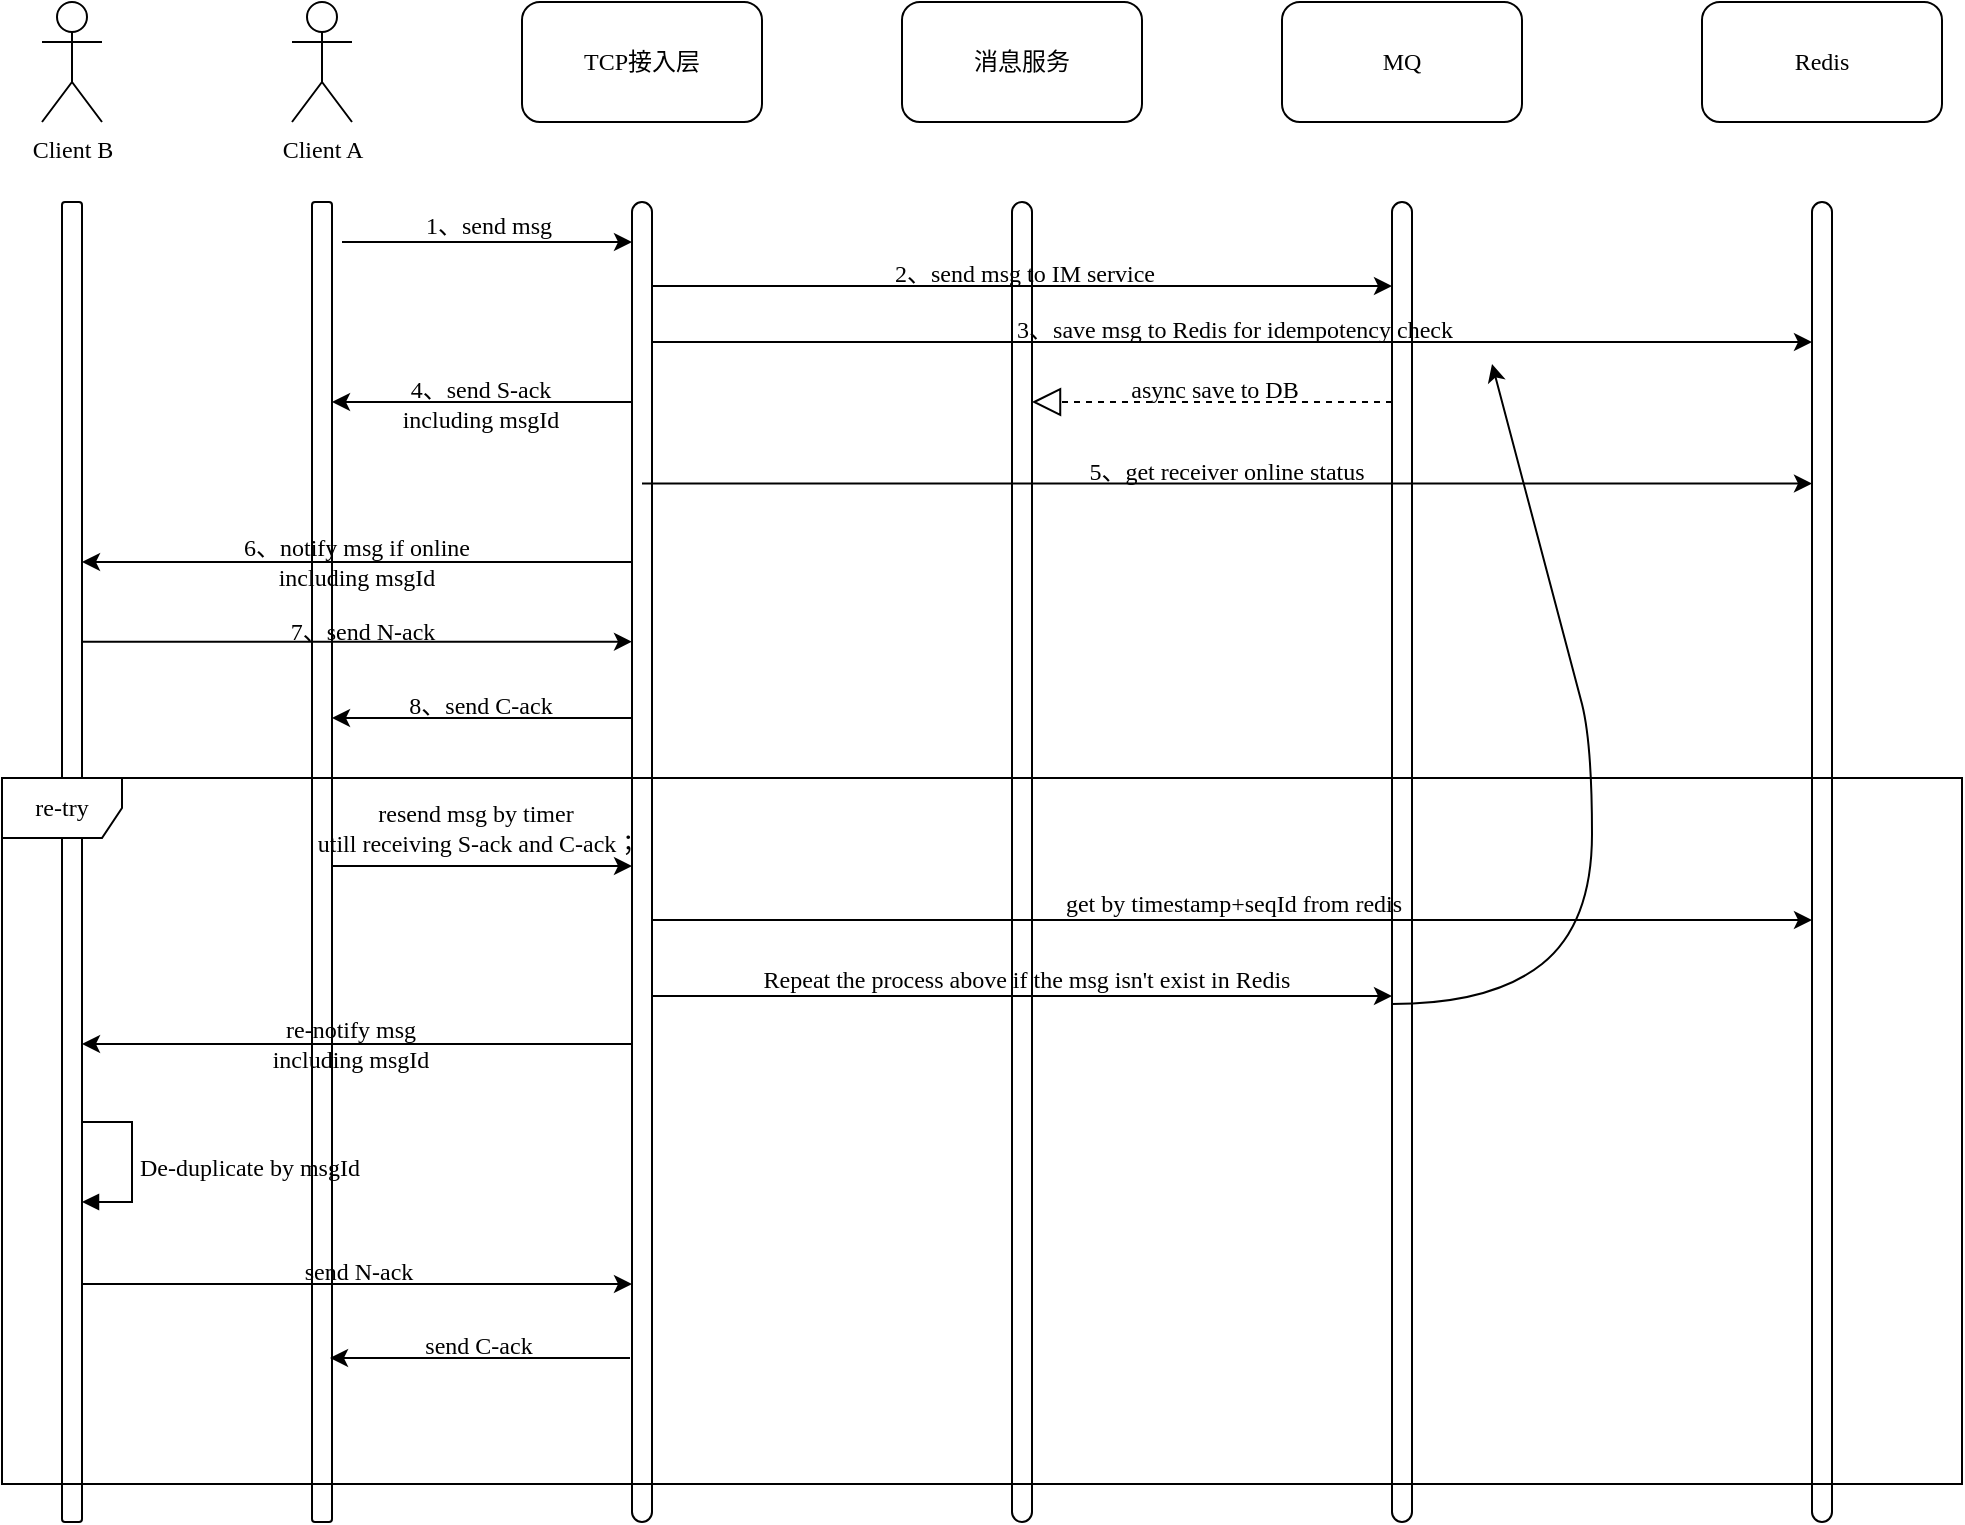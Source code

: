 <mxfile version="24.3.1" type="github">
  <diagram name="第 1 页" id="MMVHYHD8lsjUoRyRfYHy">
    <mxGraphModel dx="1304" dy="824" grid="1" gridSize="10" guides="1" tooltips="1" connect="1" arrows="1" fold="1" page="1" pageScale="1" pageWidth="827" pageHeight="1169" math="0" shadow="0">
      <root>
        <mxCell id="0" />
        <mxCell id="1" parent="0" />
        <mxCell id="_HEvkORgQp9u4jPjwCpS-1" value="" style="group" vertex="1" connectable="0" parent="1">
          <mxGeometry x="308" y="39" width="30" height="760" as="geometry" />
        </mxCell>
        <mxCell id="_HEvkORgQp9u4jPjwCpS-2" value="Client A&lt;div&gt;&lt;br&gt;&lt;/div&gt;" style="shape=umlActor;verticalLabelPosition=bottom;verticalAlign=top;html=1;rounded=1;shadow=0;comic=0;strokeColor=default;strokeWidth=1;align=center;fontFamily=Verdana;fontSize=12;fontColor=default;labelBackgroundColor=none;fillColor=default;" vertex="1" parent="_HEvkORgQp9u4jPjwCpS-1">
          <mxGeometry width="30" height="60" as="geometry" />
        </mxCell>
        <mxCell id="_HEvkORgQp9u4jPjwCpS-3" value="" style="html=1;points=[[0,0,0,0,5],[0,1,0,0,-5],[1,0,0,0,5],[1,1,0,0,-5]];perimeter=orthogonalPerimeter;outlineConnect=0;targetShapes=umlLifeline;portConstraint=eastwest;newEdgeStyle={&quot;curved&quot;:0,&quot;rounded&quot;:0};rounded=1;shadow=0;comic=0;strokeColor=default;strokeWidth=1;align=center;verticalAlign=middle;fontFamily=Verdana;fontSize=12;fontColor=default;labelBackgroundColor=none;fillColor=default;" vertex="1" parent="_HEvkORgQp9u4jPjwCpS-1">
          <mxGeometry x="10" y="100" width="10" height="660" as="geometry" />
        </mxCell>
        <mxCell id="_HEvkORgQp9u4jPjwCpS-4" value="" style="group" vertex="1" connectable="0" parent="1">
          <mxGeometry x="183" y="39" width="30" height="760" as="geometry" />
        </mxCell>
        <mxCell id="_HEvkORgQp9u4jPjwCpS-5" value="&lt;div&gt;Client B&lt;/div&gt;" style="shape=umlActor;verticalLabelPosition=bottom;verticalAlign=top;html=1;rounded=1;shadow=0;comic=0;strokeColor=default;strokeWidth=1;align=center;fontFamily=Verdana;fontSize=12;fontColor=default;labelBackgroundColor=none;fillColor=default;" vertex="1" parent="_HEvkORgQp9u4jPjwCpS-4">
          <mxGeometry width="30" height="60" as="geometry" />
        </mxCell>
        <mxCell id="_HEvkORgQp9u4jPjwCpS-6" value="" style="html=1;points=[[0,0,0,0,5],[0,1,0,0,-5],[1,0,0,0,5],[1,1,0,0,-5]];perimeter=orthogonalPerimeter;outlineConnect=0;targetShapes=umlLifeline;portConstraint=eastwest;newEdgeStyle={&quot;curved&quot;:0,&quot;rounded&quot;:0};rounded=1;shadow=0;comic=0;strokeColor=default;strokeWidth=1;align=center;verticalAlign=middle;fontFamily=Verdana;fontSize=12;fontColor=default;labelBackgroundColor=none;fillColor=default;" vertex="1" parent="_HEvkORgQp9u4jPjwCpS-4">
          <mxGeometry x="10" y="100" width="10" height="660" as="geometry" />
        </mxCell>
        <mxCell id="_HEvkORgQp9u4jPjwCpS-7" value="&lt;div&gt;&lt;br&gt;&lt;/div&gt;De-duplicate by msgId" style="html=1;align=left;spacingLeft=2;endArrow=block;rounded=0;edgeStyle=orthogonalEdgeStyle;curved=0;rounded=0;fontFamily=Verdana;fontSize=12;fontColor=default;labelBackgroundColor=none;" edge="1" parent="_HEvkORgQp9u4jPjwCpS-4">
          <mxGeometry relative="1" as="geometry">
            <mxPoint x="20" y="570" as="sourcePoint" />
            <Array as="points">
              <mxPoint x="20" y="560" />
              <mxPoint x="45" y="560" />
              <mxPoint x="45" y="600" />
            </Array>
            <mxPoint x="20" y="600" as="targetPoint" />
          </mxGeometry>
        </mxCell>
        <mxCell id="_HEvkORgQp9u4jPjwCpS-8" value="" style="endArrow=classic;html=1;rounded=0;fontFamily=Verdana;fontSize=12;fontColor=default;labelBackgroundColor=none;" edge="1" parent="1">
          <mxGeometry width="50" height="50" relative="1" as="geometry">
            <mxPoint x="333" y="159" as="sourcePoint" />
            <mxPoint x="478" y="159" as="targetPoint" />
          </mxGeometry>
        </mxCell>
        <mxCell id="_HEvkORgQp9u4jPjwCpS-9" value="1、send msg&lt;div&gt;&lt;br&gt;&lt;/div&gt;" style="edgeLabel;html=1;align=center;verticalAlign=middle;resizable=0;points=[];rounded=1;shadow=0;comic=0;strokeColor=default;strokeWidth=1;fontFamily=Verdana;fontSize=12;fontColor=default;labelBackgroundColor=none;fillColor=default;" vertex="1" connectable="0" parent="_HEvkORgQp9u4jPjwCpS-8">
          <mxGeometry x="0.007" y="1" relative="1" as="geometry">
            <mxPoint as="offset" />
          </mxGeometry>
        </mxCell>
        <mxCell id="_HEvkORgQp9u4jPjwCpS-10" value="" style="group" vertex="1" connectable="0" parent="1">
          <mxGeometry x="423" y="39" width="120" height="760" as="geometry" />
        </mxCell>
        <mxCell id="_HEvkORgQp9u4jPjwCpS-11" value="TCP接入层" style="rounded=1;whiteSpace=wrap;html=1;shadow=0;comic=0;strokeColor=default;strokeWidth=1;align=center;verticalAlign=middle;fontFamily=Verdana;fontSize=12;fontColor=default;labelBackgroundColor=none;fillColor=default;" vertex="1" parent="_HEvkORgQp9u4jPjwCpS-10">
          <mxGeometry width="120" height="60" as="geometry" />
        </mxCell>
        <mxCell id="_HEvkORgQp9u4jPjwCpS-12" value="" style="html=1;points=[[0,0,0,0,5],[0,1,0,0,-5],[1,0,0,0,5],[1,1,0,0,-5]];perimeter=orthogonalPerimeter;outlineConnect=0;targetShapes=umlLifeline;portConstraint=eastwest;newEdgeStyle={&quot;curved&quot;:0,&quot;rounded&quot;:0};rounded=1;shadow=0;comic=0;strokeColor=default;strokeWidth=1;align=center;verticalAlign=middle;fontFamily=Verdana;fontSize=12;fontColor=default;labelBackgroundColor=none;fillColor=default;arcSize=50;" vertex="1" parent="_HEvkORgQp9u4jPjwCpS-10">
          <mxGeometry x="55" y="100" width="10" height="660" as="geometry" />
        </mxCell>
        <mxCell id="_HEvkORgQp9u4jPjwCpS-13" value="" style="group" vertex="1" connectable="0" parent="1">
          <mxGeometry x="613" y="39" width="120" height="760" as="geometry" />
        </mxCell>
        <mxCell id="_HEvkORgQp9u4jPjwCpS-14" value="消息服务" style="rounded=1;whiteSpace=wrap;html=1;shadow=0;comic=0;strokeColor=default;strokeWidth=1;align=center;verticalAlign=middle;fontFamily=Verdana;fontSize=12;fontColor=default;labelBackgroundColor=none;fillColor=default;" vertex="1" parent="_HEvkORgQp9u4jPjwCpS-13">
          <mxGeometry width="120" height="60" as="geometry" />
        </mxCell>
        <mxCell id="_HEvkORgQp9u4jPjwCpS-15" value="" style="html=1;points=[[0,0,0,0,5],[0,1,0,0,-5],[1,0,0,0,5],[1,1,0,0,-5]];perimeter=orthogonalPerimeter;outlineConnect=0;targetShapes=umlLifeline;portConstraint=eastwest;newEdgeStyle={&quot;curved&quot;:0,&quot;rounded&quot;:0};rounded=1;shadow=0;comic=0;strokeColor=default;strokeWidth=1;align=center;verticalAlign=middle;fontFamily=Verdana;fontSize=12;fontColor=default;labelBackgroundColor=none;fillColor=default;arcSize=50;" vertex="1" parent="_HEvkORgQp9u4jPjwCpS-13">
          <mxGeometry x="55" y="100" width="10" height="660" as="geometry" />
        </mxCell>
        <mxCell id="_HEvkORgQp9u4jPjwCpS-16" value="" style="group" vertex="1" connectable="0" parent="1">
          <mxGeometry x="803" y="39" width="120" height="760" as="geometry" />
        </mxCell>
        <mxCell id="_HEvkORgQp9u4jPjwCpS-17" value="MQ" style="rounded=1;whiteSpace=wrap;html=1;shadow=0;comic=0;strokeColor=default;strokeWidth=1;align=center;verticalAlign=middle;fontFamily=Verdana;fontSize=12;fontColor=default;labelBackgroundColor=none;fillColor=default;" vertex="1" parent="_HEvkORgQp9u4jPjwCpS-16">
          <mxGeometry width="120" height="60" as="geometry" />
        </mxCell>
        <mxCell id="_HEvkORgQp9u4jPjwCpS-18" value="" style="html=1;points=[[0,0,0,0,5],[0,1,0,0,-5],[1,0,0,0,5],[1,1,0,0,-5]];perimeter=orthogonalPerimeter;outlineConnect=0;targetShapes=umlLifeline;portConstraint=eastwest;newEdgeStyle={&quot;curved&quot;:0,&quot;rounded&quot;:0};rounded=1;shadow=0;comic=0;strokeColor=default;strokeWidth=1;align=center;verticalAlign=middle;fontFamily=Verdana;fontSize=12;fontColor=default;labelBackgroundColor=none;fillColor=default;arcSize=50;" vertex="1" parent="_HEvkORgQp9u4jPjwCpS-16">
          <mxGeometry x="55" y="100" width="10" height="660" as="geometry" />
        </mxCell>
        <mxCell id="_HEvkORgQp9u4jPjwCpS-19" value="" style="endArrow=classic;html=1;rounded=0;fontFamily=Verdana;fontSize=12;fontColor=default;labelBackgroundColor=none;" edge="1" parent="1">
          <mxGeometry width="50" height="50" relative="1" as="geometry">
            <mxPoint x="488" y="181" as="sourcePoint" />
            <mxPoint x="858" y="181" as="targetPoint" />
          </mxGeometry>
        </mxCell>
        <mxCell id="_HEvkORgQp9u4jPjwCpS-20" value="2、send msg to IM service&lt;div&gt;&lt;br&gt;&lt;/div&gt;" style="edgeLabel;html=1;align=center;verticalAlign=middle;resizable=0;points=[];rounded=1;shadow=0;comic=0;strokeColor=default;strokeWidth=1;fontFamily=Verdana;fontSize=12;fontColor=default;labelBackgroundColor=none;fillColor=default;" vertex="1" connectable="0" parent="_HEvkORgQp9u4jPjwCpS-19">
          <mxGeometry x="0.005" y="-1" relative="1" as="geometry">
            <mxPoint as="offset" />
          </mxGeometry>
        </mxCell>
        <mxCell id="_HEvkORgQp9u4jPjwCpS-21" value="" style="endArrow=block;dashed=1;endFill=0;endSize=12;html=1;rounded=0;fontFamily=Verdana;fontSize=12;fontColor=default;labelBackgroundColor=none;" edge="1" parent="1">
          <mxGeometry width="160" relative="1" as="geometry">
            <mxPoint x="858" y="239" as="sourcePoint" />
            <mxPoint x="678" y="239" as="targetPoint" />
          </mxGeometry>
        </mxCell>
        <mxCell id="_HEvkORgQp9u4jPjwCpS-22" value="async save to DB&lt;div&gt;&lt;br&gt;&lt;/div&gt;" style="edgeLabel;html=1;align=center;verticalAlign=middle;resizable=0;points=[];rounded=1;shadow=0;comic=0;strokeColor=default;strokeWidth=1;fontFamily=Verdana;fontSize=12;fontColor=default;labelBackgroundColor=none;fillColor=default;" vertex="1" connectable="0" parent="_HEvkORgQp9u4jPjwCpS-21">
          <mxGeometry x="-0.011" y="3" relative="1" as="geometry">
            <mxPoint y="-2" as="offset" />
          </mxGeometry>
        </mxCell>
        <mxCell id="_HEvkORgQp9u4jPjwCpS-23" value="" style="endArrow=classic;html=1;rounded=0;fontFamily=Verdana;fontSize=12;fontColor=default;labelBackgroundColor=none;" edge="1" parent="1">
          <mxGeometry width="50" height="50" relative="1" as="geometry">
            <mxPoint x="478" y="239" as="sourcePoint" />
            <mxPoint x="328" y="239" as="targetPoint" />
          </mxGeometry>
        </mxCell>
        <mxCell id="_HEvkORgQp9u4jPjwCpS-24" value="4、send S-ack&lt;div&gt;including msgId&lt;/div&gt;" style="edgeLabel;html=1;align=center;verticalAlign=middle;resizable=0;points=[];rounded=1;shadow=0;comic=0;strokeColor=default;strokeWidth=1;fontFamily=Verdana;fontSize=12;fontColor=default;labelBackgroundColor=none;fillColor=default;" vertex="1" connectable="0" parent="_HEvkORgQp9u4jPjwCpS-23">
          <mxGeometry x="0.013" y="1" relative="1" as="geometry">
            <mxPoint as="offset" />
          </mxGeometry>
        </mxCell>
        <mxCell id="_HEvkORgQp9u4jPjwCpS-25" value="" style="group" vertex="1" connectable="0" parent="1">
          <mxGeometry x="1013" y="39" width="120" height="760" as="geometry" />
        </mxCell>
        <mxCell id="_HEvkORgQp9u4jPjwCpS-26" value="Redis" style="rounded=1;whiteSpace=wrap;html=1;shadow=0;comic=0;strokeColor=default;strokeWidth=1;align=center;verticalAlign=middle;fontFamily=Verdana;fontSize=12;fontColor=default;labelBackgroundColor=none;fillColor=default;" vertex="1" parent="_HEvkORgQp9u4jPjwCpS-25">
          <mxGeometry width="120" height="60" as="geometry" />
        </mxCell>
        <mxCell id="_HEvkORgQp9u4jPjwCpS-27" value="" style="html=1;points=[[0,0,0,0,5],[0,1,0,0,-5],[1,0,0,0,5],[1,1,0,0,-5]];perimeter=orthogonalPerimeter;outlineConnect=0;targetShapes=umlLifeline;portConstraint=eastwest;newEdgeStyle={&quot;curved&quot;:0,&quot;rounded&quot;:0};rounded=1;shadow=0;comic=0;strokeColor=default;strokeWidth=1;align=center;verticalAlign=middle;fontFamily=Verdana;fontSize=12;fontColor=default;labelBackgroundColor=none;fillColor=default;arcSize=50;" vertex="1" parent="_HEvkORgQp9u4jPjwCpS-25">
          <mxGeometry x="55" y="100" width="10" height="660" as="geometry" />
        </mxCell>
        <mxCell id="_HEvkORgQp9u4jPjwCpS-28" value="" style="endArrow=classic;html=1;rounded=0;fontFamily=Verdana;fontSize=12;fontColor=default;labelBackgroundColor=none;exitX=0.5;exitY=0.321;exitDx=0;exitDy=0;exitPerimeter=0;" edge="1" parent="1">
          <mxGeometry width="50" height="50" relative="1" as="geometry">
            <mxPoint x="483" y="279.76" as="sourcePoint" />
            <mxPoint x="1068" y="279.76" as="targetPoint" />
          </mxGeometry>
        </mxCell>
        <mxCell id="_HEvkORgQp9u4jPjwCpS-29" value="5、get receiver online status&lt;div&gt;&lt;br&gt;&lt;/div&gt;" style="edgeLabel;html=1;align=center;verticalAlign=middle;resizable=0;points=[];rounded=1;shadow=0;comic=0;strokeColor=default;strokeWidth=1;fontFamily=Verdana;fontSize=12;fontColor=default;labelBackgroundColor=none;fillColor=default;" vertex="1" connectable="0" parent="_HEvkORgQp9u4jPjwCpS-28">
          <mxGeometry x="-0.002" y="-1" relative="1" as="geometry">
            <mxPoint as="offset" />
          </mxGeometry>
        </mxCell>
        <mxCell id="_HEvkORgQp9u4jPjwCpS-30" value="" style="endArrow=classic;html=1;rounded=0;fontFamily=Verdana;fontSize=12;fontColor=default;labelBackgroundColor=none;" edge="1" parent="1">
          <mxGeometry width="50" height="50" relative="1" as="geometry">
            <mxPoint x="478" y="319" as="sourcePoint" />
            <mxPoint x="203" y="319" as="targetPoint" />
          </mxGeometry>
        </mxCell>
        <mxCell id="_HEvkORgQp9u4jPjwCpS-31" value="6、notify msg if online&lt;div&gt;including msgId&lt;/div&gt;" style="edgeLabel;html=1;align=center;verticalAlign=middle;resizable=0;points=[];rounded=1;shadow=0;comic=0;strokeColor=default;strokeWidth=1;fontFamily=Verdana;fontSize=12;fontColor=default;labelBackgroundColor=none;fillColor=default;" vertex="1" connectable="0" parent="_HEvkORgQp9u4jPjwCpS-30">
          <mxGeometry x="0.007" relative="1" as="geometry">
            <mxPoint as="offset" />
          </mxGeometry>
        </mxCell>
        <mxCell id="_HEvkORgQp9u4jPjwCpS-32" value="" style="endArrow=classic;html=1;rounded=0;fontFamily=Verdana;fontSize=12;fontColor=default;labelBackgroundColor=none;exitX=1;exitY=0.464;exitDx=0;exitDy=0;exitPerimeter=0;" edge="1" parent="1">
          <mxGeometry width="50" height="50" relative="1" as="geometry">
            <mxPoint x="203" y="358.84" as="sourcePoint" />
            <mxPoint x="478" y="358.84" as="targetPoint" />
          </mxGeometry>
        </mxCell>
        <mxCell id="_HEvkORgQp9u4jPjwCpS-33" value="7、send N-ack" style="edgeLabel;html=1;align=center;verticalAlign=middle;resizable=0;points=[];rounded=1;shadow=0;comic=0;strokeColor=default;strokeWidth=1;fontFamily=Verdana;fontSize=12;fontColor=default;labelBackgroundColor=none;fillColor=default;" vertex="1" connectable="0" parent="_HEvkORgQp9u4jPjwCpS-32">
          <mxGeometry x="0.018" y="1" relative="1" as="geometry">
            <mxPoint y="-4" as="offset" />
          </mxGeometry>
        </mxCell>
        <mxCell id="_HEvkORgQp9u4jPjwCpS-34" value="" style="endArrow=classic;html=1;rounded=0;fontFamily=Verdana;fontSize=12;fontColor=default;labelBackgroundColor=none;" edge="1" parent="1">
          <mxGeometry width="50" height="50" relative="1" as="geometry">
            <mxPoint x="478" y="397" as="sourcePoint" />
            <mxPoint x="328" y="397" as="targetPoint" />
          </mxGeometry>
        </mxCell>
        <mxCell id="_HEvkORgQp9u4jPjwCpS-35" value="8、send C-ack" style="edgeLabel;html=1;align=center;verticalAlign=middle;resizable=0;points=[];rounded=1;shadow=0;comic=0;strokeColor=default;strokeWidth=1;fontFamily=Verdana;fontSize=12;fontColor=default;labelBackgroundColor=none;fillColor=default;" vertex="1" connectable="0" parent="_HEvkORgQp9u4jPjwCpS-34">
          <mxGeometry x="0.013" y="-1" relative="1" as="geometry">
            <mxPoint y="-5" as="offset" />
          </mxGeometry>
        </mxCell>
        <mxCell id="_HEvkORgQp9u4jPjwCpS-36" value="re-try" style="shape=umlFrame;whiteSpace=wrap;html=1;pointerEvents=0;rounded=1;shadow=0;comic=0;strokeColor=default;strokeWidth=1;align=center;verticalAlign=middle;fontFamily=Verdana;fontSize=12;fontColor=default;labelBackgroundColor=none;fillColor=default;" vertex="1" parent="1">
          <mxGeometry x="163" y="427" width="980" height="353" as="geometry" />
        </mxCell>
        <mxCell id="_HEvkORgQp9u4jPjwCpS-37" value="" style="endArrow=classic;html=1;rounded=0;fontFamily=Verdana;fontSize=12;fontColor=default;labelBackgroundColor=none;" edge="1" parent="1">
          <mxGeometry width="50" height="50" relative="1" as="geometry">
            <mxPoint x="328" y="471" as="sourcePoint" />
            <mxPoint x="478" y="471" as="targetPoint" />
          </mxGeometry>
        </mxCell>
        <mxCell id="_HEvkORgQp9u4jPjwCpS-38" value="resend msg by timer&amp;nbsp;&lt;div&gt;utill receiving S-ack and C-ack；&lt;/div&gt;" style="edgeLabel;html=1;align=center;verticalAlign=middle;resizable=0;points=[];rounded=1;shadow=0;comic=0;strokeColor=default;strokeWidth=1;fontFamily=Verdana;fontSize=12;fontColor=default;labelBackgroundColor=none;fillColor=default;" vertex="1" connectable="0" parent="_HEvkORgQp9u4jPjwCpS-37">
          <mxGeometry x="-0.027" relative="1" as="geometry">
            <mxPoint y="-19" as="offset" />
          </mxGeometry>
        </mxCell>
        <mxCell id="_HEvkORgQp9u4jPjwCpS-39" value="" style="endArrow=classic;html=1;rounded=0;fontFamily=Verdana;fontSize=12;fontColor=default;labelBackgroundColor=none;" edge="1" parent="1">
          <mxGeometry width="50" height="50" relative="1" as="geometry">
            <mxPoint x="488" y="498" as="sourcePoint" />
            <mxPoint x="1068" y="498" as="targetPoint" />
          </mxGeometry>
        </mxCell>
        <mxCell id="_HEvkORgQp9u4jPjwCpS-40" value="get by timestamp+seqId from redis&amp;nbsp;" style="edgeLabel;html=1;align=center;verticalAlign=middle;resizable=0;points=[];rounded=1;shadow=0;comic=0;strokeColor=default;strokeWidth=1;fontFamily=Verdana;fontSize=12;fontColor=default;labelBackgroundColor=none;fillColor=default;" vertex="1" connectable="0" parent="_HEvkORgQp9u4jPjwCpS-39">
          <mxGeometry x="0.007" y="2" relative="1" as="geometry">
            <mxPoint y="-6" as="offset" />
          </mxGeometry>
        </mxCell>
        <mxCell id="_HEvkORgQp9u4jPjwCpS-41" value="" style="endArrow=classic;html=1;rounded=0;fontFamily=Verdana;fontSize=12;fontColor=default;labelBackgroundColor=none;" edge="1" parent="1">
          <mxGeometry width="50" height="50" relative="1" as="geometry">
            <mxPoint x="478" y="560" as="sourcePoint" />
            <mxPoint x="203" y="560" as="targetPoint" />
          </mxGeometry>
        </mxCell>
        <mxCell id="_HEvkORgQp9u4jPjwCpS-42" value="re-notify msg&lt;div&gt;including msgId&lt;/div&gt;" style="edgeLabel;html=1;align=center;verticalAlign=middle;resizable=0;points=[];rounded=1;shadow=0;comic=0;strokeColor=default;strokeWidth=1;fontFamily=Verdana;fontSize=12;fontColor=default;labelBackgroundColor=none;fillColor=default;" vertex="1" connectable="0" parent="_HEvkORgQp9u4jPjwCpS-41">
          <mxGeometry x="0.025" relative="1" as="geometry">
            <mxPoint as="offset" />
          </mxGeometry>
        </mxCell>
        <mxCell id="_HEvkORgQp9u4jPjwCpS-43" value="" style="endArrow=classic;html=1;rounded=0;fontFamily=Verdana;fontSize=12;fontColor=default;labelBackgroundColor=none;" edge="1" parent="1" target="_HEvkORgQp9u4jPjwCpS-12">
          <mxGeometry width="50" height="50" relative="1" as="geometry">
            <mxPoint x="203" y="680" as="sourcePoint" />
            <mxPoint x="683" y="380" as="targetPoint" />
          </mxGeometry>
        </mxCell>
        <mxCell id="_HEvkORgQp9u4jPjwCpS-44" value="send N-ack&lt;div&gt;&lt;br&gt;&lt;/div&gt;" style="edgeLabel;html=1;align=center;verticalAlign=middle;resizable=0;points=[];rounded=1;shadow=0;comic=0;strokeColor=default;strokeWidth=1;fontFamily=Verdana;fontSize=12;fontColor=default;labelBackgroundColor=none;fillColor=default;" vertex="1" connectable="0" parent="_HEvkORgQp9u4jPjwCpS-43">
          <mxGeometry x="0.004" y="-1" relative="1" as="geometry">
            <mxPoint as="offset" />
          </mxGeometry>
        </mxCell>
        <mxCell id="_HEvkORgQp9u4jPjwCpS-45" value="" style="endArrow=classic;html=1;rounded=0;fontFamily=Verdana;fontSize=12;fontColor=default;labelBackgroundColor=none;" edge="1" parent="1">
          <mxGeometry width="50" height="50" relative="1" as="geometry">
            <mxPoint x="477" y="717" as="sourcePoint" />
            <mxPoint x="327" y="717" as="targetPoint" />
          </mxGeometry>
        </mxCell>
        <mxCell id="_HEvkORgQp9u4jPjwCpS-46" value="send C-ack" style="edgeLabel;html=1;align=center;verticalAlign=middle;resizable=0;points=[];rounded=1;shadow=0;comic=0;strokeColor=default;strokeWidth=1;fontFamily=Verdana;fontSize=12;fontColor=default;labelBackgroundColor=none;fillColor=default;" vertex="1" connectable="0" parent="_HEvkORgQp9u4jPjwCpS-45">
          <mxGeometry x="0.013" y="-1" relative="1" as="geometry">
            <mxPoint y="-5" as="offset" />
          </mxGeometry>
        </mxCell>
        <mxCell id="_HEvkORgQp9u4jPjwCpS-47" value="" style="endArrow=classic;html=1;rounded=0;fontFamily=Verdana;fontSize=12;fontColor=default;labelBackgroundColor=none;" edge="1" parent="1">
          <mxGeometry width="50" height="50" relative="1" as="geometry">
            <mxPoint x="488" y="209" as="sourcePoint" />
            <mxPoint x="1068" y="209" as="targetPoint" />
          </mxGeometry>
        </mxCell>
        <mxCell id="_HEvkORgQp9u4jPjwCpS-48" value="3、save msg to Redis for idempotency check&lt;div&gt;&lt;br&gt;&lt;/div&gt;" style="edgeLabel;html=1;align=center;verticalAlign=middle;resizable=0;points=[];rounded=1;shadow=0;comic=0;strokeColor=default;strokeWidth=1;fontFamily=Verdana;fontSize=12;fontColor=default;labelBackgroundColor=none;fillColor=default;" vertex="1" connectable="0" parent="_HEvkORgQp9u4jPjwCpS-47">
          <mxGeometry x="0.003" y="-2" relative="1" as="geometry">
            <mxPoint y="-1" as="offset" />
          </mxGeometry>
        </mxCell>
        <mxCell id="_HEvkORgQp9u4jPjwCpS-49" value="" style="endArrow=classic;html=1;rounded=0;fontFamily=Verdana;fontSize=12;fontColor=default;labelBackgroundColor=none;" edge="1" parent="1">
          <mxGeometry width="50" height="50" relative="1" as="geometry">
            <mxPoint x="488" y="536" as="sourcePoint" />
            <mxPoint x="858" y="536" as="targetPoint" />
          </mxGeometry>
        </mxCell>
        <mxCell id="_HEvkORgQp9u4jPjwCpS-50" value="Repeat the process above if the msg isn&#39;t exist in Redis&lt;div&gt;&lt;br&gt;&lt;/div&gt;" style="edgeLabel;html=1;align=center;verticalAlign=middle;resizable=0;points=[];rounded=1;shadow=0;comic=0;strokeColor=default;strokeWidth=1;fontFamily=Verdana;fontSize=12;fontColor=default;labelBackgroundColor=none;fillColor=default;" vertex="1" connectable="0" parent="_HEvkORgQp9u4jPjwCpS-49">
          <mxGeometry x="0.011" y="2" relative="1" as="geometry">
            <mxPoint y="1" as="offset" />
          </mxGeometry>
        </mxCell>
        <mxCell id="_HEvkORgQp9u4jPjwCpS-51" value="" style="curved=1;endArrow=classic;html=1;rounded=0;fontFamily=Verdana;fontSize=12;fontColor=default;labelBackgroundColor=none;" edge="1" parent="1">
          <mxGeometry width="50" height="50" relative="1" as="geometry">
            <mxPoint x="858" y="540" as="sourcePoint" />
            <mxPoint x="908" y="220" as="targetPoint" />
            <Array as="points">
              <mxPoint x="908" y="540" />
              <mxPoint x="958" y="500" />
              <mxPoint x="958" y="410" />
              <mxPoint x="948" y="370" />
            </Array>
          </mxGeometry>
        </mxCell>
      </root>
    </mxGraphModel>
  </diagram>
</mxfile>
